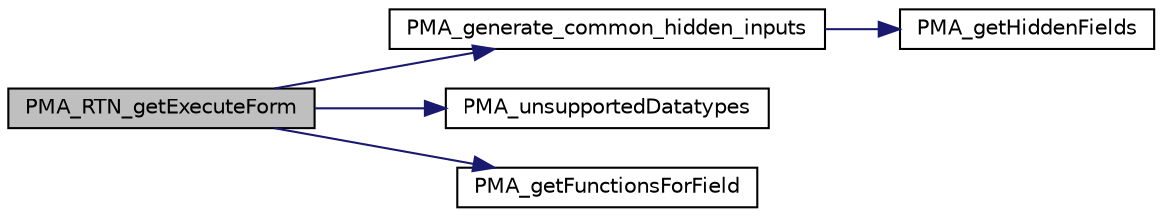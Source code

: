 digraph G
{
  edge [fontname="Helvetica",fontsize="10",labelfontname="Helvetica",labelfontsize="10"];
  node [fontname="Helvetica",fontsize="10",shape=record];
  rankdir="LR";
  Node1 [label="PMA_RTN_getExecuteForm",height=0.2,width=0.4,color="black", fillcolor="grey75", style="filled" fontcolor="black"];
  Node1 -> Node2 [color="midnightblue",fontsize="10",style="solid",fontname="Helvetica"];
  Node2 [label="PMA_generate_common_hidden_inputs",height=0.2,width=0.4,color="black", fillcolor="white", style="filled",URL="$url__generating_8lib_8php.html#ad7326a27700edd06dee0217de194756b",tooltip="Generates text with hidden inputs."];
  Node2 -> Node3 [color="midnightblue",fontsize="10",style="solid",fontname="Helvetica"];
  Node3 [label="PMA_getHiddenFields",height=0.2,width=0.4,color="black", fillcolor="white", style="filled",URL="$url__generating_8lib_8php.html#a0db4559ded20b6cc869d37e4d5cc7dad",tooltip="create hidden form fields from array with name =&gt; value"];
  Node1 -> Node4 [color="midnightblue",fontsize="10",style="solid",fontname="Helvetica"];
  Node4 [label="PMA_unsupportedDatatypes",height=0.2,width=0.4,color="black", fillcolor="white", style="filled",URL="$common_8lib_8php.html#a7ed474c25c438c81b1393c140aececa5",tooltip="Returns a list of datatypes that are not (yet) handled by PMA."];
  Node1 -> Node5 [color="midnightblue",fontsize="10",style="solid",fontname="Helvetica"];
  Node5 [label="PMA_getFunctionsForField",height=0.2,width=0.4,color="black", fillcolor="white", style="filled",URL="$common_8lib_8php.html#a3287f63a7a39340ee6acd5c8bf8387a1",tooltip="Creates a dropdown box with MySQL functions for a particular column."];
}
